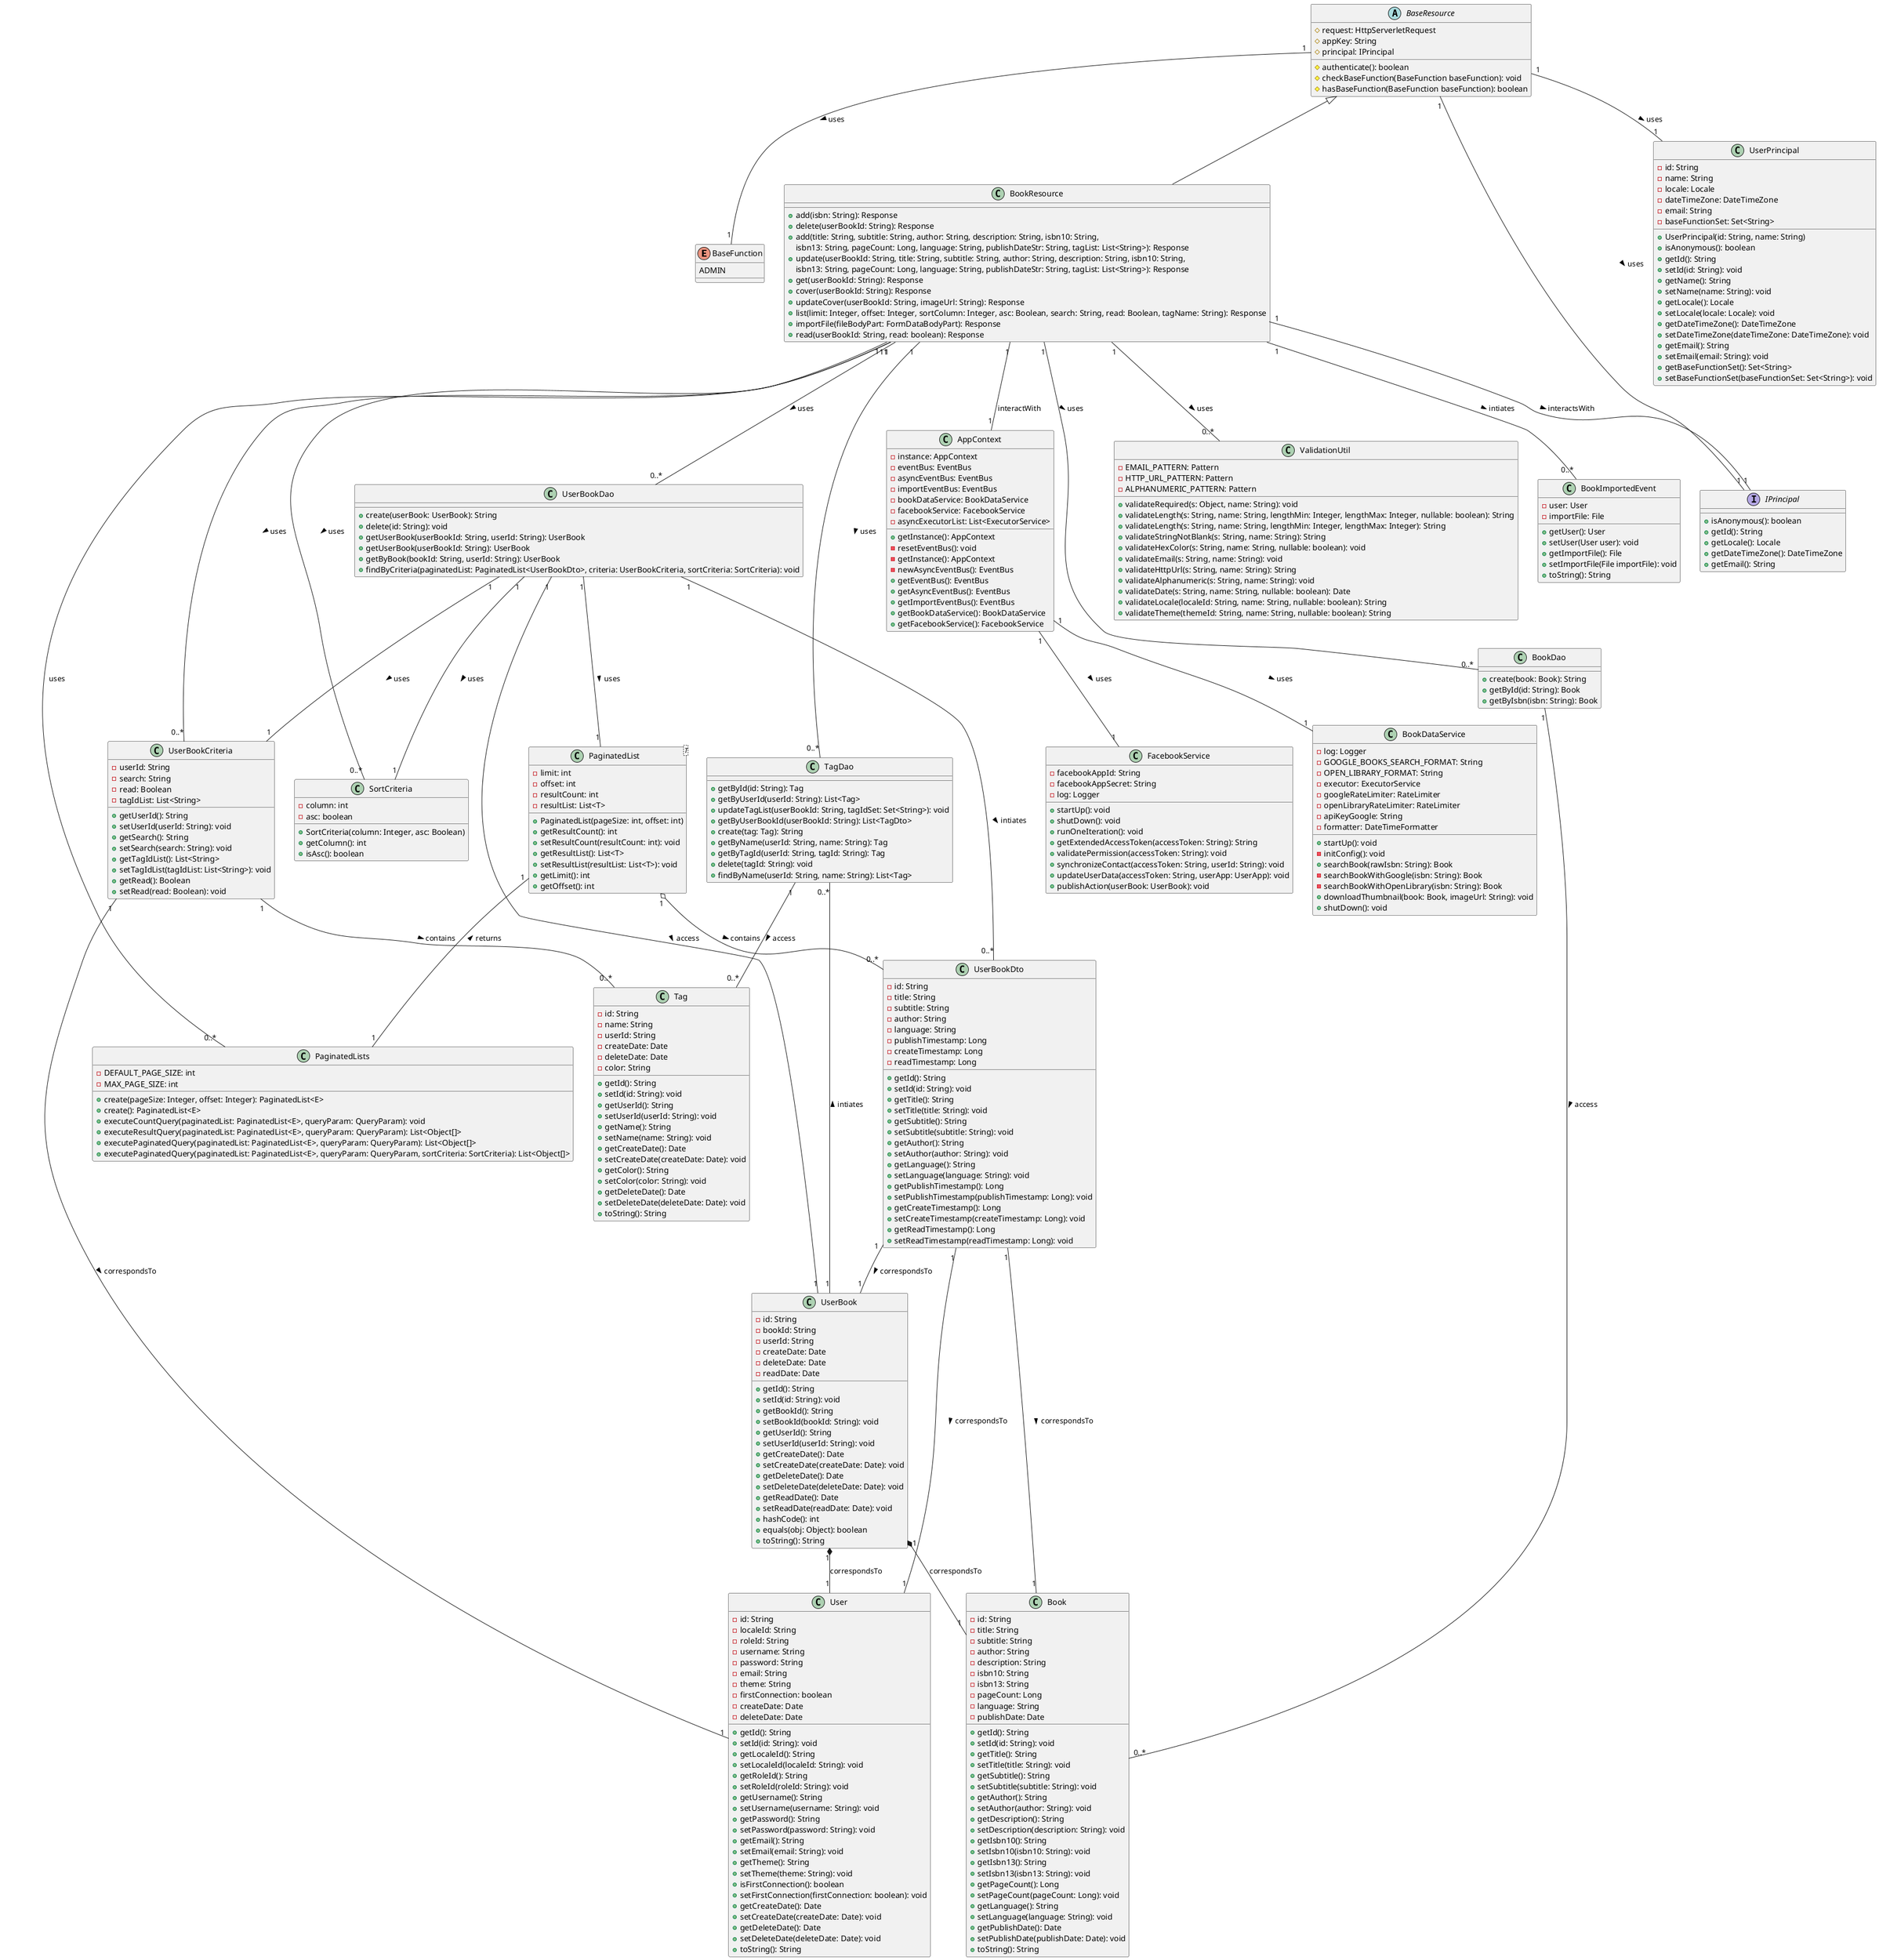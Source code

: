 @startuml book

enum BaseFunction {
    ADMIN
}

abstract class BaseResource {
    #request: HttpServerletRequest
    #appKey: String
    #principal: IPrincipal
    #authenticate(): boolean
    #checkBaseFunction(BaseFunction baseFunction): void
    #hasBaseFunction(BaseFunction baseFunction): boolean
}

class BookResource extends BaseResource {
    + add(isbn: String): Response
    + delete(userBookId: String): Response
    + add(title: String, subtitle: String, author: String, description: String, isbn10: String,
        isbn13: String, pageCount: Long, language: String, publishDateStr: String, tagList: List<String>): Response
    + update(userBookId: String, title: String, subtitle: String, author: String, description: String, isbn10: String,
        isbn13: String, pageCount: Long, language: String, publishDateStr: String, tagList: List<String>): Response
    + get(userBookId: String): Response
    + cover(userBookId: String): Response
    + updateCover(userBookId: String, imageUrl: String): Response
    + list(limit: Integer, offset: Integer, sortColumn: Integer, asc: Boolean, search: String, read: Boolean, tagName: String): Response
    + importFile(fileBodyPart: FormDataBodyPart): Response
    + read(userBookId: String, read: boolean): Response
    }





class Book {
    - id: String
    - title: String
    - subtitle: String
    - author: String
    - description: String
    - isbn10: String
    - isbn13: String
    - pageCount: Long
    - language: String
    - publishDate: Date

    + getId(): String
    + setId(id: String): void
    + getTitle(): String
    + setTitle(title: String): void
    + getSubtitle(): String
    + setSubtitle(subtitle: String): void
    + getAuthor(): String
    + setAuthor(author: String): void
    + getDescription(): String
    + setDescription(description: String): void
    + getIsbn10(): String
    + setIsbn10(isbn10: String): void
    + getIsbn13(): String
    + setIsbn13(isbn13: String): void
    + getPageCount(): Long
    + setPageCount(pageCount: Long): void
    + getLanguage(): String
    + setLanguage(language: String): void
    + getPublishDate(): Date
    + setPublishDate(publishDate: Date): void
    + toString(): String
}


class UserBook {
    - id: String
    - bookId: String
    - userId: String
    - createDate: Date
    - deleteDate: Date
    - readDate: Date
    
    + getId(): String
    + setId(id: String): void
    + getBookId(): String
    + setBookId(bookId: String): void
    + getUserId(): String
    + setUserId(userId: String): void
    + getCreateDate(): Date
    + setCreateDate(createDate: Date): void
    + getDeleteDate(): Date
    + setDeleteDate(deleteDate: Date): void
    + getReadDate(): Date
    + setReadDate(readDate: Date): void
    + hashCode(): int
    + equals(obj: Object): boolean
    + toString(): String
}

class Tag {
    - id: String
    - name: String
    - userId: String
    - createDate: Date
    - deleteDate: Date
    - color: String
    + getId(): String
    + setId(id: String): void
    + getUserId(): String
    + setUserId(userId: String): void
    + getName(): String
    + setName(name: String): void
    + getCreateDate(): Date
    + setCreateDate(createDate: Date): void
    + getColor(): String
    + setColor(color: String): void
    + getDeleteDate(): Date
    + setDeleteDate(deleteDate: Date): void
    + toString(): String
}

class User {
    - id: String
    - localeId: String
    - roleId: String
    - username: String
    - password: String
    - email: String
    - theme: String
    - firstConnection: boolean
    - createDate: Date
    - deleteDate: Date
    + getId(): String
    + setId(id: String): void
    + getLocaleId(): String
    + setLocaleId(localeId: String): void
    + getRoleId(): String
    + setRoleId(roleId: String): void
    + getUsername(): String
    + setUsername(username: String): void
    + getPassword(): String
    + setPassword(password: String): void
    + getEmail(): String
    + setEmail(email: String): void
    + getTheme(): String
    + setTheme(theme: String): void
    + isFirstConnection(): boolean
    + setFirstConnection(firstConnection: boolean): void
    + getCreateDate(): Date
    + setCreateDate(createDate: Date): void
    + getDeleteDate(): Date
    + setDeleteDate(deleteDate: Date): void
    + toString(): String
}




class UserBookDao {
    + create(userBook: UserBook): String
    + delete(id: String): void
    + getUserBook(userBookId: String, userId: String): UserBook
    + getUserBook(userBookId: String): UserBook
    + getByBook(bookId: String, userId: String): UserBook
    + findByCriteria(paginatedList: PaginatedList<UserBookDto>, criteria: UserBookCriteria, sortCriteria: SortCriteria): void
}

class BookDao {
    + create(book: Book): String
    + getById(id: String): Book
    + getByIsbn(isbn: String): Book
}

class TagDao {
    + getById(id: String): Tag
    + getByUserId(userId: String): List<Tag>
    + updateTagList(userBookId: String, tagIdSet: Set<String>): void
    + getByUserBookId(userBookId: String): List<TagDto>
    + create(tag: Tag): String
    + getByName(userId: String, name: String): Tag
    + getByTagId(userId: String, tagId: String): Tag
    + delete(tagId: String): void
    + findByName(userId: String, name: String): List<Tag>
}



class AppContext {
    - instance: AppContext
    - eventBus: EventBus
    - asyncEventBus: EventBus
    - importEventBus: EventBus
    - bookDataService: BookDataService
    - facebookService: FacebookService
    - asyncExecutorList: List<ExecutorService>
    + getInstance(): AppContext
    - resetEventBus(): void
    - getInstance(): AppContext
    - newAsyncEventBus(): EventBus
    + getEventBus(): EventBus
    + getAsyncEventBus(): EventBus
    + getImportEventBus(): EventBus
    + getBookDataService(): BookDataService
    + getFacebookService(): FacebookService
}






class BookDataService {
    - log: Logger
    - GOOGLE_BOOKS_SEARCH_FORMAT: String
    - OPEN_LIBRARY_FORMAT: String
    - executor: ExecutorService
    - googleRateLimiter: RateLimiter
    - openLibraryRateLimiter: RateLimiter
    - apiKeyGoogle: String
    - formatter: DateTimeFormatter
    + startUp(): void
    - initConfig(): void
    + searchBook(rawIsbn: String): Book
    - searchBookWithGoogle(isbn: String): Book
    - searchBookWithOpenLibrary(isbn: String): Book
    + downloadThumbnail(book: Book, imageUrl: String): void
    + shutDown(): void
}

class FacebookService {
    - facebookAppId: String
    - facebookAppSecret: String
    - log: Logger
    + startUp(): void
    + shutDown(): void
    + runOneIteration(): void
    + getExtendedAccessToken(accessToken: String): String
    + validatePermission(accessToken: String): void
    + synchronizeContact(accessToken: String, userId: String): void
    + updateUserData(accessToken: String, userApp: UserApp): void
    + publishAction(userBook: UserBook): void
}




interface IPrincipal {
    + isAnonymous(): boolean
    + getId(): String
    + getLocale(): Locale
    + getDateTimeZone(): DateTimeZone
    + getEmail(): String
}

class UserPrincipal {
    - id: String
    - name: String
    - locale: Locale
    - dateTimeZone: DateTimeZone
    - email: String
    - baseFunctionSet: Set<String>
    + UserPrincipal(id: String, name: String)
    + isAnonymous(): boolean
    + getId(): String
    + setId(id: String): void
    + getName(): String
    + setName(name: String): void
    + getLocale(): Locale
    + setLocale(locale: Locale): void
    + getDateTimeZone(): DateTimeZone
    + setDateTimeZone(dateTimeZone: DateTimeZone): void
    + getEmail(): String
    + setEmail(email: String): void
    + getBaseFunctionSet(): Set<String>
    + setBaseFunctionSet(baseFunctionSet: Set<String>): void
}



class ValidationUtil {
    - EMAIL_PATTERN: Pattern
    - HTTP_URL_PATTERN: Pattern
    - ALPHANUMERIC_PATTERN: Pattern
    + validateRequired(s: Object, name: String): void
    + validateLength(s: String, name: String, lengthMin: Integer, lengthMax: Integer, nullable: boolean): String
    + validateLength(s: String, name: String, lengthMin: Integer, lengthMax: Integer): String
    + validateStringNotBlank(s: String, name: String): String
    + validateHexColor(s: String, name: String, nullable: boolean): void
    + validateEmail(s: String, name: String): void
    + validateHttpUrl(s: String, name: String): String
    + validateAlphanumeric(s: String, name: String): void
    + validateDate(s: String, name: String, nullable: boolean): Date
    + validateLocale(localeId: String, name: String, nullable: boolean): String
    + validateTheme(themeId: String, name: String, nullable: boolean): String
}



class PaginatedList<T> {
    - limit: int
    - offset: int
    - resultCount: int
    - resultList: List<T>
    + PaginatedList(pageSize: int, offset: int)
    + getResultCount(): int
    + setResultCount(resultCount: int): void
    + getResultList(): List<T>
    + setResultList(resultList: List<T>): void
    + getLimit(): int
    + getOffset(): int
}

class PaginatedLists {
    - DEFAULT_PAGE_SIZE: int
    - MAX_PAGE_SIZE: int
    + create(pageSize: Integer, offset: Integer): PaginatedList<E>
    + create(): PaginatedList<E>
    + executeCountQuery(paginatedList: PaginatedList<E>, queryParam: QueryParam): void
    + executeResultQuery(paginatedList: PaginatedList<E>, queryParam: QueryParam): List<Object[]>
    + executePaginatedQuery(paginatedList: PaginatedList<E>, queryParam: QueryParam): List<Object[]>
    + executePaginatedQuery(paginatedList: PaginatedList<E>, queryParam: QueryParam, sortCriteria: SortCriteria): List<Object[]>
}

class SortCriteria {
    - column: int
    - asc: boolean
    + SortCriteria(column: Integer, asc: Boolean)
    + getColumn(): int
    + isAsc(): boolean
}





class UserBookDto {
    - id: String
    - title: String
    - subtitle: String
    - author: String
    - language: String
    - publishTimestamp: Long
    - createTimestamp: Long
    - readTimestamp: Long
    + getId(): String
    + setId(id: String): void
    + getTitle(): String
    + setTitle(title: String): void
    + getSubtitle(): String
    + setSubtitle(subtitle: String): void
    + getAuthor(): String
    + setAuthor(author: String): void
    + getLanguage(): String
    + setLanguage(language: String): void
    + getPublishTimestamp(): Long
    + setPublishTimestamp(publishTimestamp: Long): void
    + getCreateTimestamp(): Long
    + setCreateTimestamp(createTimestamp: Long): void
    + getReadTimestamp(): Long
    + setReadTimestamp(readTimestamp: Long): void
}



class UserBookCriteria {
    - userId: String
    - search: String
    - read: Boolean
    - tagIdList: List<String>
    + getUserId(): String
    + setUserId(userId: String): void
    + getSearch(): String
    + setSearch(search: String): void
    + getTagIdList(): List<String>
    + setTagIdList(tagIdList: List<String>): void
    + getRead(): Boolean
    + setRead(read: Boolean): void
}



class BookImportedEvent {
    - user: User
    - importFile: File
    + getUser(): User
    + setUser(User user): void
    + getImportFile(): File
    + setImportFile(File importFile): void
    + toString(): String
}


BookResource "1" -- "0..*" BookDao: uses >
BookResource "1" -- "0..*" UserBookDao: uses >
BookResource "1" -- "0..*" ValidationUtil: uses >
BookResource "1" -- "0..*" SortCriteria: uses >
BookResource "1" -- "0..*" UserBookCriteria: uses >
BookResource "1" -- "0..*" TagDao: uses >
BookResource "1" -- "1" AppContext: interactWith 
BookResource "1" -- "0..*" PaginatedLists: uses
BookResource "1" -- "1" IPrincipal: interactsWith >
BookResource "1" -- "0..*" BookImportedEvent: intiates >

BaseResource "1" -- "1" UserPrincipal: uses >
BaseResource "1" -- "1" IPrincipal: uses >
BaseResource "1" -- "1" BaseFunction: uses >

UserBookDao "1" -- "1" UserBook: access >
UserBookDao "1" -- "1" UserBookCriteria: uses >
UserBookDao "1" -- "1" SortCriteria: uses >
UserBookDao "1" -- "1" PaginatedList: uses >
UserBookDao "1" -- "0..*" UserBookDto: intiates >

UserBookDto "1" -- "1" UserBook: correspondsTo >    
UserBookDto "1" -- "1" Book: correspondsTo >
UserBookDto "1" -- "1" User: correspondsTo >

UserBook "1" *-- "1" Book: correspondsTo
UserBook "1" *-- "1" User: correspondsTo

BookDao "1" -- "0..*" Book: access >

PaginatedList "1" o-- "0..*" UserBookDto: contains >
PaginatedList "1" -- "1" PaginatedLists: returns <

TagDao "1" -- "0..*" Tag: access >
TagDao "0..*" -- "1" UserBook: intiates <

UserBookCriteria "1" -- "1" User: correspondsTo >
UserBookCriteria "1" -- "0..*" Tag: contains >

AppContext "1" -- "1" BookDataService: uses >
AppContext "1" -- "1" FacebookService: uses >

@enduml